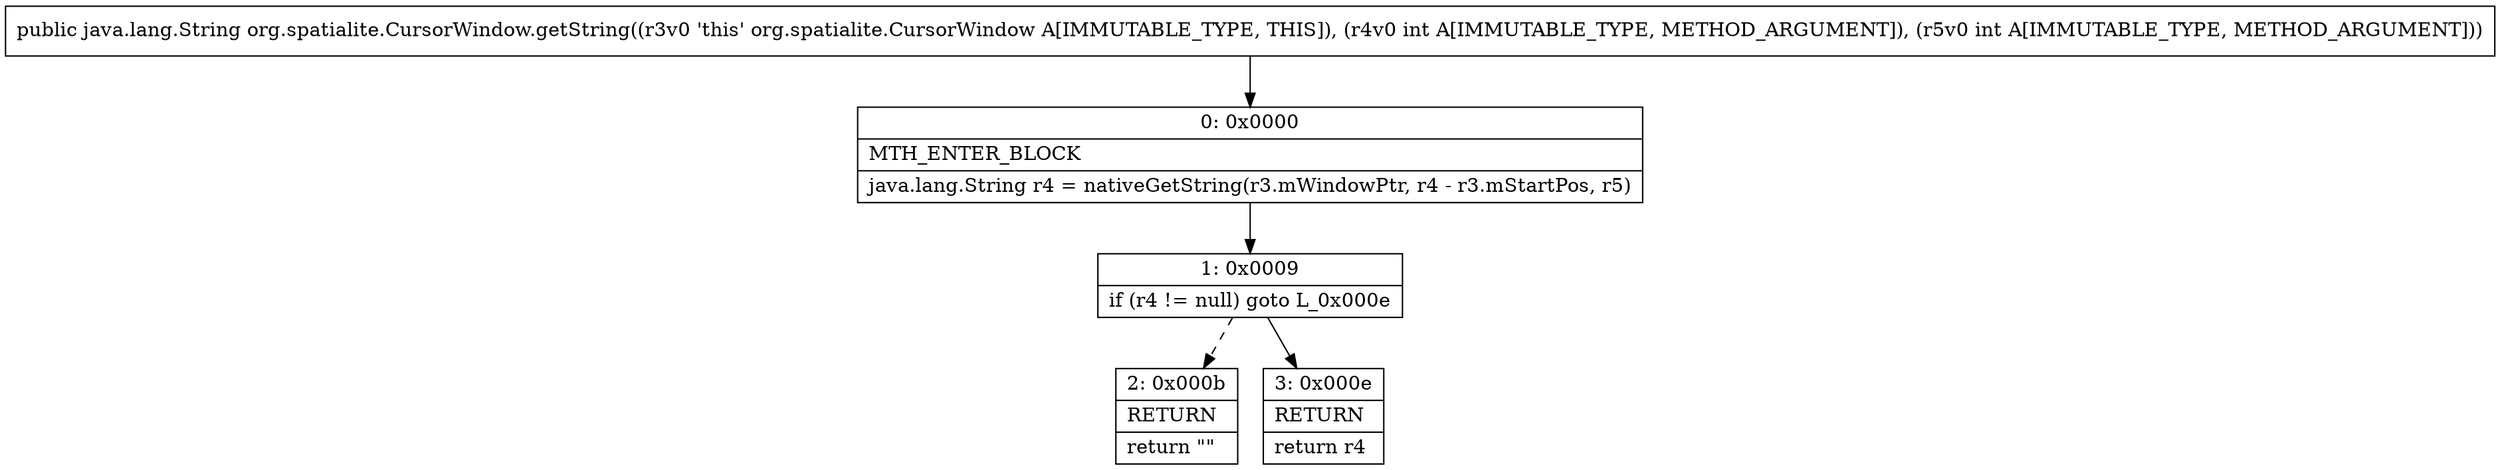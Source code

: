 digraph "CFG fororg.spatialite.CursorWindow.getString(II)Ljava\/lang\/String;" {
Node_0 [shape=record,label="{0\:\ 0x0000|MTH_ENTER_BLOCK\l|java.lang.String r4 = nativeGetString(r3.mWindowPtr, r4 \- r3.mStartPos, r5)\l}"];
Node_1 [shape=record,label="{1\:\ 0x0009|if (r4 != null) goto L_0x000e\l}"];
Node_2 [shape=record,label="{2\:\ 0x000b|RETURN\l|return \"\"\l}"];
Node_3 [shape=record,label="{3\:\ 0x000e|RETURN\l|return r4\l}"];
MethodNode[shape=record,label="{public java.lang.String org.spatialite.CursorWindow.getString((r3v0 'this' org.spatialite.CursorWindow A[IMMUTABLE_TYPE, THIS]), (r4v0 int A[IMMUTABLE_TYPE, METHOD_ARGUMENT]), (r5v0 int A[IMMUTABLE_TYPE, METHOD_ARGUMENT])) }"];
MethodNode -> Node_0;
Node_0 -> Node_1;
Node_1 -> Node_2[style=dashed];
Node_1 -> Node_3;
}

